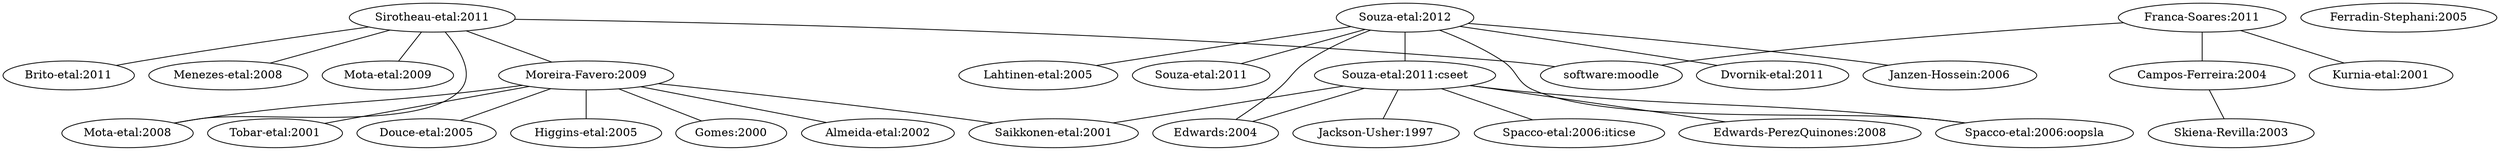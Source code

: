 graph {
   "Sirotheau-etal:2011";
   "Brito-etal:2011";
   "Menezes-etal:2008";
   "Mota-etal:2009";
   "Sirotheau-etal:2011"-- "Brito-etal:2011";
   "Sirotheau-etal:2011"-- "Menezes-etal:2008";
   "Sirotheau-etal:2011"-- "Moreira-Favero:2009";
   "Sirotheau-etal:2011"-- "Mota-etal:2008";
   "Sirotheau-etal:2011"-- "Mota-etal:2009";
   "Sirotheau-etal:2011"-- "software:moodle";
   "Mota-etal:2008";
   "Moreira-Favero:2009";
   "Douce-etal:2005";
   "Higgins-etal:2005";
   "Gomes:2000";
   "Almeida-etal:2002";
   "Tobar-etal:2001";
   "Saikkonen-etal:2001";
   "Moreira-Favero:2009"-- "Douce-etal:2005";
   "Moreira-Favero:2009"-- "Higgins-etal:2005";
   "Moreira-Favero:2009"-- "Mota-etal:2008";
   "Moreira-Favero:2009"-- "Gomes:2000";
   "Moreira-Favero:2009"-- "Almeida-etal:2002";
   "Moreira-Favero:2009"-- "Tobar-etal:2001";
   "Moreira-Favero:2009"-- "Saikkonen-etal:2001";
   "Kurnia-etal:2001";
   "Franca-Soares:2011";
   "Franca-Soares:2011"-- "software:moodle";
   "Franca-Soares:2011"-- "Campos-Ferreira:2004";
   "Franca-Soares:2011"-- "Kurnia-etal:2001";
   "Ferradin-Stephani:2005";
   "Campos-Ferreira:2004";
   "Skiena-Revilla:2003";
   "Campos-Ferreira:2004"-- "Skiena-Revilla:2003";
   "software:moodle";
   "Souza-etal:2011:cseet";
   "Edwards:2004";
   "Jackson-Usher:1997";
   "Spacco-etal:2006:iticse";
   "Spacco-etal:2006:oopsla";
   "Edwards-PerezQuinones:2008";
   "Souza-etal:2011:cseet"-- "Edwards:2004";
   "Souza-etal:2011:cseet"-- "Jackson-Usher:1997";
   "Souza-etal:2011:cseet"-- "Saikkonen-etal:2001";
   "Souza-etal:2011:cseet"-- "Spacco-etal:2006:iticse";
   "Souza-etal:2011:cseet"-- "Spacco-etal:2006:oopsla";
   "Souza-etal:2011:cseet"-- "Edwards-PerezQuinones:2008";
   "Souza-etal:2012";
   "Dvornik-etal:2011";
   "Janzen-Hossein:2006";
   "Lahtinen-etal:2005";
   "Souza-etal:2011";
   "Souza-etal:2012"-- "Spacco-etal:2006:oopsla";
   "Souza-etal:2012"-- "Dvornik-etal:2011";
   "Souza-etal:2012"-- "Edwards:2004";
   "Souza-etal:2012"-- "Janzen-Hossein:2006";
   "Souza-etal:2012"-- "Lahtinen-etal:2005";
   "Souza-etal:2012"-- "Souza-etal:2011:cseet";
   "Souza-etal:2012"-- "Souza-etal:2011";
}